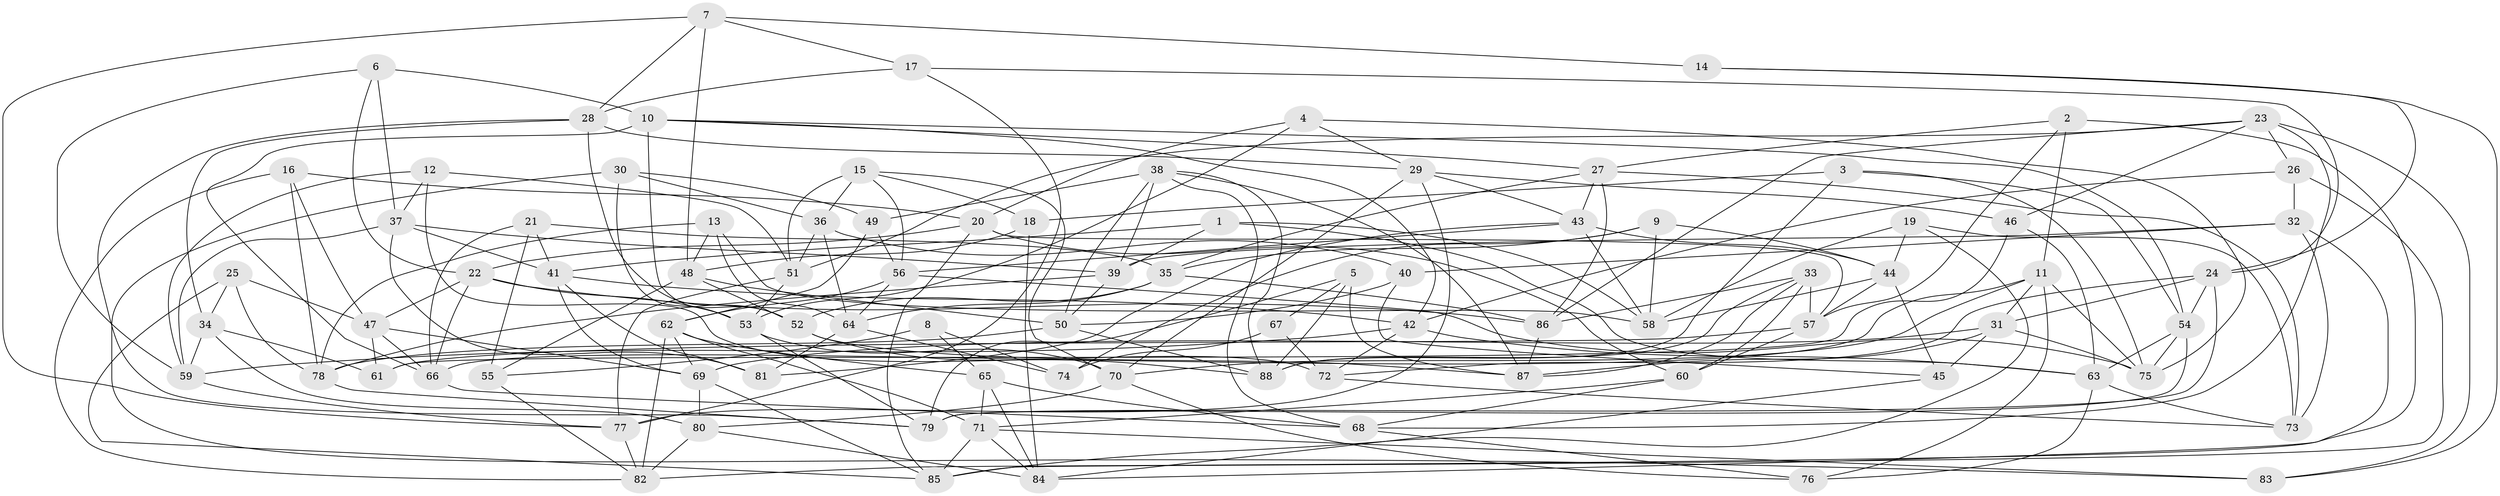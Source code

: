 // original degree distribution, {4: 1.0}
// Generated by graph-tools (version 1.1) at 2025/38/03/04/25 23:38:05]
// undirected, 88 vertices, 227 edges
graph export_dot {
  node [color=gray90,style=filled];
  1;
  2;
  3;
  4;
  5;
  6;
  7;
  8;
  9;
  10;
  11;
  12;
  13;
  14;
  15;
  16;
  17;
  18;
  19;
  20;
  21;
  22;
  23;
  24;
  25;
  26;
  27;
  28;
  29;
  30;
  31;
  32;
  33;
  34;
  35;
  36;
  37;
  38;
  39;
  40;
  41;
  42;
  43;
  44;
  45;
  46;
  47;
  48;
  49;
  50;
  51;
  52;
  53;
  54;
  55;
  56;
  57;
  58;
  59;
  60;
  61;
  62;
  63;
  64;
  65;
  66;
  67;
  68;
  69;
  70;
  71;
  72;
  73;
  74;
  75;
  76;
  77;
  78;
  79;
  80;
  81;
  82;
  83;
  84;
  85;
  86;
  87;
  88;
  1 -- 39 [weight=1.0];
  1 -- 41 [weight=1.0];
  1 -- 58 [weight=1.0];
  1 -- 63 [weight=1.0];
  2 -- 11 [weight=1.0];
  2 -- 27 [weight=1.0];
  2 -- 57 [weight=1.0];
  2 -- 82 [weight=1.0];
  3 -- 18 [weight=1.0];
  3 -- 54 [weight=1.0];
  3 -- 75 [weight=1.0];
  3 -- 88 [weight=1.0];
  4 -- 20 [weight=1.0];
  4 -- 29 [weight=1.0];
  4 -- 53 [weight=1.0];
  4 -- 75 [weight=1.0];
  5 -- 67 [weight=1.0];
  5 -- 79 [weight=1.0];
  5 -- 87 [weight=1.0];
  5 -- 88 [weight=1.0];
  6 -- 10 [weight=1.0];
  6 -- 22 [weight=1.0];
  6 -- 37 [weight=1.0];
  6 -- 59 [weight=1.0];
  7 -- 14 [weight=2.0];
  7 -- 17 [weight=1.0];
  7 -- 28 [weight=1.0];
  7 -- 48 [weight=1.0];
  7 -- 77 [weight=1.0];
  8 -- 55 [weight=1.0];
  8 -- 65 [weight=2.0];
  8 -- 74 [weight=1.0];
  9 -- 35 [weight=1.0];
  9 -- 44 [weight=1.0];
  9 -- 58 [weight=1.0];
  9 -- 74 [weight=1.0];
  10 -- 27 [weight=1.0];
  10 -- 42 [weight=1.0];
  10 -- 52 [weight=1.0];
  10 -- 54 [weight=1.0];
  10 -- 66 [weight=1.0];
  11 -- 31 [weight=1.0];
  11 -- 66 [weight=1.0];
  11 -- 70 [weight=1.0];
  11 -- 75 [weight=1.0];
  11 -- 76 [weight=1.0];
  12 -- 37 [weight=1.0];
  12 -- 51 [weight=1.0];
  12 -- 59 [weight=1.0];
  12 -- 72 [weight=1.0];
  13 -- 48 [weight=1.0];
  13 -- 58 [weight=1.0];
  13 -- 64 [weight=1.0];
  13 -- 78 [weight=1.0];
  14 -- 24 [weight=1.0];
  14 -- 83 [weight=1.0];
  15 -- 18 [weight=1.0];
  15 -- 36 [weight=2.0];
  15 -- 51 [weight=1.0];
  15 -- 56 [weight=1.0];
  15 -- 70 [weight=1.0];
  16 -- 20 [weight=1.0];
  16 -- 47 [weight=1.0];
  16 -- 78 [weight=1.0];
  16 -- 82 [weight=1.0];
  17 -- 24 [weight=1.0];
  17 -- 28 [weight=1.0];
  17 -- 77 [weight=1.0];
  18 -- 48 [weight=1.0];
  18 -- 84 [weight=1.0];
  19 -- 44 [weight=1.0];
  19 -- 58 [weight=1.0];
  19 -- 73 [weight=1.0];
  19 -- 85 [weight=1.0];
  20 -- 22 [weight=1.0];
  20 -- 57 [weight=1.0];
  20 -- 60 [weight=1.0];
  20 -- 85 [weight=1.0];
  21 -- 35 [weight=1.0];
  21 -- 41 [weight=1.0];
  21 -- 55 [weight=1.0];
  21 -- 66 [weight=1.0];
  22 -- 47 [weight=1.0];
  22 -- 53 [weight=1.0];
  22 -- 66 [weight=1.0];
  22 -- 86 [weight=1.0];
  23 -- 26 [weight=1.0];
  23 -- 46 [weight=1.0];
  23 -- 51 [weight=1.0];
  23 -- 68 [weight=1.0];
  23 -- 83 [weight=1.0];
  23 -- 86 [weight=1.0];
  24 -- 31 [weight=1.0];
  24 -- 54 [weight=1.0];
  24 -- 72 [weight=1.0];
  24 -- 79 [weight=1.0];
  25 -- 34 [weight=1.0];
  25 -- 47 [weight=1.0];
  25 -- 78 [weight=1.0];
  25 -- 85 [weight=1.0];
  26 -- 32 [weight=1.0];
  26 -- 42 [weight=1.0];
  26 -- 85 [weight=1.0];
  27 -- 35 [weight=1.0];
  27 -- 43 [weight=1.0];
  27 -- 73 [weight=1.0];
  27 -- 86 [weight=1.0];
  28 -- 29 [weight=1.0];
  28 -- 34 [weight=1.0];
  28 -- 52 [weight=1.0];
  28 -- 79 [weight=1.0];
  29 -- 43 [weight=1.0];
  29 -- 46 [weight=1.0];
  29 -- 70 [weight=1.0];
  29 -- 77 [weight=1.0];
  30 -- 36 [weight=1.0];
  30 -- 49 [weight=1.0];
  30 -- 53 [weight=1.0];
  30 -- 83 [weight=1.0];
  31 -- 45 [weight=1.0];
  31 -- 69 [weight=1.0];
  31 -- 75 [weight=1.0];
  31 -- 87 [weight=1.0];
  32 -- 39 [weight=1.0];
  32 -- 40 [weight=1.0];
  32 -- 73 [weight=2.0];
  32 -- 84 [weight=1.0];
  33 -- 57 [weight=1.0];
  33 -- 60 [weight=2.0];
  33 -- 86 [weight=1.0];
  33 -- 87 [weight=1.0];
  33 -- 88 [weight=1.0];
  34 -- 59 [weight=1.0];
  34 -- 61 [weight=1.0];
  34 -- 80 [weight=2.0];
  35 -- 52 [weight=1.0];
  35 -- 64 [weight=1.0];
  35 -- 86 [weight=1.0];
  36 -- 40 [weight=1.0];
  36 -- 51 [weight=1.0];
  36 -- 64 [weight=1.0];
  37 -- 39 [weight=1.0];
  37 -- 41 [weight=1.0];
  37 -- 59 [weight=1.0];
  37 -- 81 [weight=1.0];
  38 -- 39 [weight=1.0];
  38 -- 49 [weight=1.0];
  38 -- 50 [weight=1.0];
  38 -- 68 [weight=1.0];
  38 -- 87 [weight=1.0];
  38 -- 88 [weight=1.0];
  39 -- 50 [weight=1.0];
  39 -- 78 [weight=1.0];
  40 -- 45 [weight=1.0];
  40 -- 50 [weight=1.0];
  41 -- 42 [weight=1.0];
  41 -- 69 [weight=1.0];
  41 -- 81 [weight=1.0];
  42 -- 59 [weight=1.0];
  42 -- 63 [weight=1.0];
  42 -- 72 [weight=1.0];
  43 -- 44 [weight=1.0];
  43 -- 56 [weight=1.0];
  43 -- 58 [weight=1.0];
  43 -- 81 [weight=1.0];
  44 -- 45 [weight=1.0];
  44 -- 57 [weight=1.0];
  44 -- 58 [weight=1.0];
  45 -- 84 [weight=1.0];
  46 -- 61 [weight=1.0];
  46 -- 63 [weight=1.0];
  47 -- 61 [weight=1.0];
  47 -- 66 [weight=1.0];
  47 -- 69 [weight=1.0];
  48 -- 50 [weight=1.0];
  48 -- 52 [weight=1.0];
  48 -- 55 [weight=1.0];
  49 -- 56 [weight=1.0];
  49 -- 62 [weight=1.0];
  50 -- 78 [weight=1.0];
  50 -- 88 [weight=1.0];
  51 -- 53 [weight=1.0];
  51 -- 77 [weight=1.0];
  52 -- 87 [weight=1.0];
  52 -- 88 [weight=1.0];
  53 -- 70 [weight=1.0];
  53 -- 79 [weight=1.0];
  54 -- 63 [weight=1.0];
  54 -- 75 [weight=1.0];
  54 -- 79 [weight=1.0];
  55 -- 82 [weight=1.0];
  56 -- 62 [weight=1.0];
  56 -- 64 [weight=1.0];
  56 -- 75 [weight=1.0];
  57 -- 60 [weight=1.0];
  57 -- 61 [weight=1.0];
  59 -- 77 [weight=1.0];
  60 -- 68 [weight=1.0];
  60 -- 71 [weight=1.0];
  62 -- 65 [weight=1.0];
  62 -- 69 [weight=1.0];
  62 -- 71 [weight=1.0];
  62 -- 82 [weight=1.0];
  63 -- 73 [weight=1.0];
  63 -- 76 [weight=1.0];
  64 -- 74 [weight=1.0];
  64 -- 81 [weight=1.0];
  65 -- 68 [weight=1.0];
  65 -- 71 [weight=1.0];
  65 -- 84 [weight=1.0];
  66 -- 68 [weight=1.0];
  67 -- 72 [weight=2.0];
  67 -- 74 [weight=1.0];
  68 -- 76 [weight=1.0];
  69 -- 80 [weight=1.0];
  69 -- 85 [weight=1.0];
  70 -- 76 [weight=1.0];
  70 -- 80 [weight=1.0];
  71 -- 83 [weight=1.0];
  71 -- 84 [weight=1.0];
  71 -- 85 [weight=1.0];
  72 -- 73 [weight=1.0];
  77 -- 82 [weight=1.0];
  78 -- 79 [weight=1.0];
  80 -- 82 [weight=1.0];
  80 -- 84 [weight=1.0];
  86 -- 87 [weight=1.0];
}
